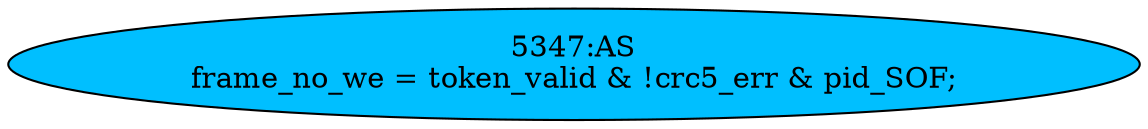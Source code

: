 strict digraph "" {
	node [label="\N"];
	"5347:AS"	 [ast="<pyverilog.vparser.ast.Assign object at 0x7f13b5578c50>",
		def_var="['frame_no_we']",
		fillcolor=deepskyblue,
		label="5347:AS
frame_no_we = token_valid & !crc5_err & pid_SOF;",
		statements="[]",
		style=filled,
		typ=Assign,
		use_var="['token_valid', 'crc5_err', 'pid_SOF']"];
}
